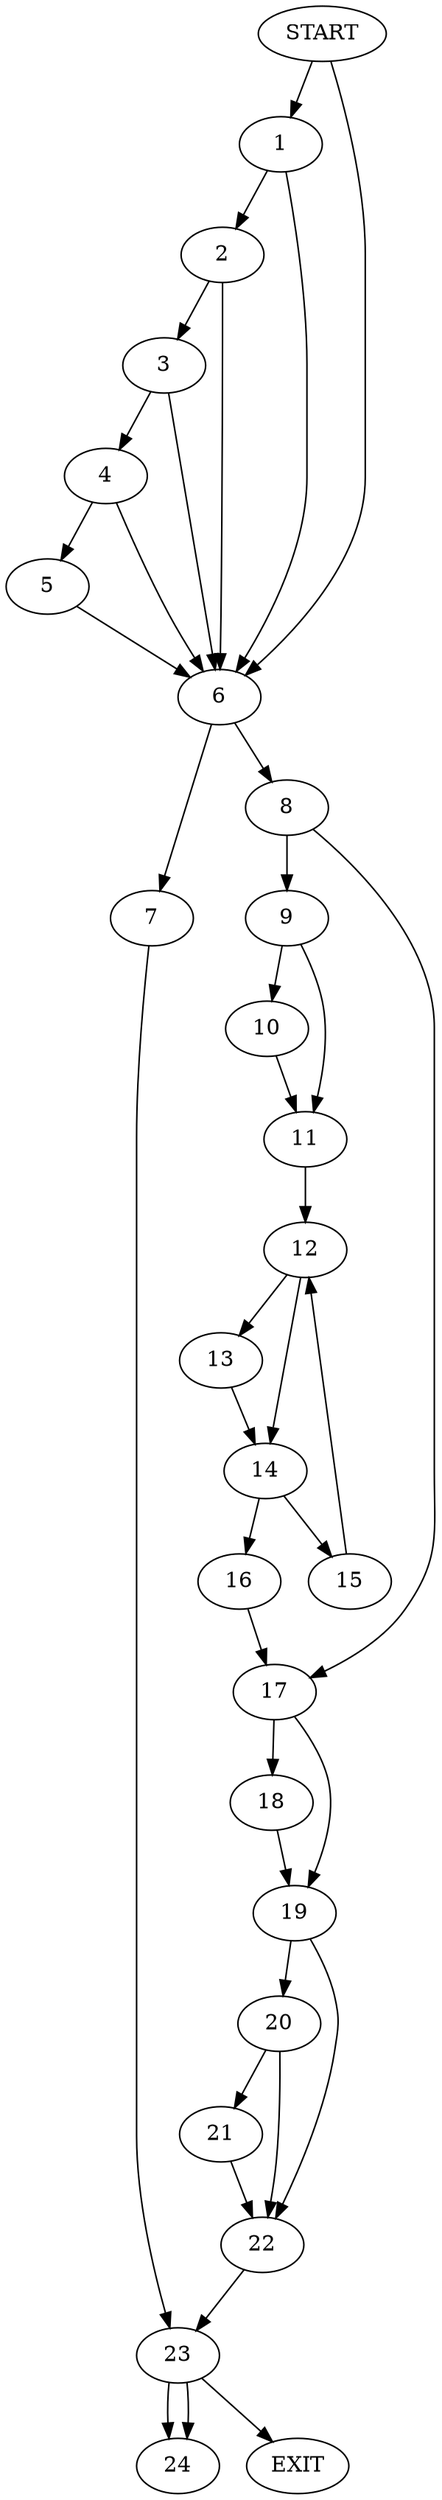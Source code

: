 digraph { 
0 [label="START"];
1;
2;
3;
4;
5;
6;
7;
8;
9;
10;
11;
12;
13;
14;
15;
16;
17;
18;
19;
20;
21;
22;
23;
24;
25[label="EXIT"];
0 -> 1;
0 -> 6;
1 -> 2;
1 -> 6;
2 -> 6;
2 -> 3;
3 -> 4;
3 -> 6;
4 -> 5;
4 -> 6;
5 -> 6;
6 -> 8;
6 -> 7;
7 -> 23;
8 -> 9;
8 -> 17;
9 -> 10;
9 -> 11;
10 -> 11;
11 -> 12;
12 -> 13;
12 -> 14;
13 -> 14;
14 -> 15;
14 -> 16;
15 -> 12;
16 -> 17;
17 -> 18;
17 -> 19;
18 -> 19;
19 -> 22;
19 -> 20;
20 -> 22;
20 -> 21;
21 -> 22;
22 -> 23;
23 -> 25;
23 -> 24;
23:s2 -> 24;
}